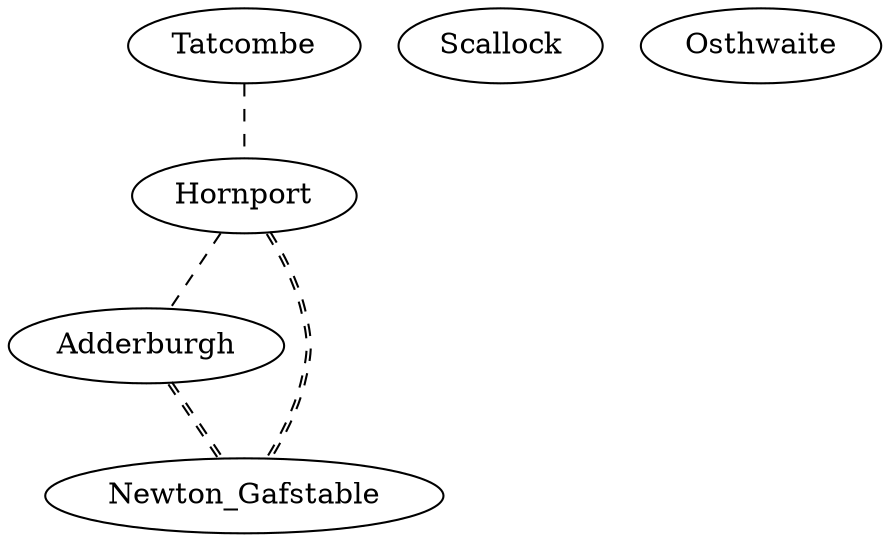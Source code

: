 graph Towns {
Hornport
Adderburgh
Tatcombe
Newton_Gafstable
Scallock
Osthwaite

Hornport -- Newton_Gafstable [style="dashed",color="black:black"]
Adderburgh -- Newton_Gafstable [style="dashed",color="black:black"]
Hornport -- Adderburgh [style="dashed"]
Tatcombe -- Hornport [style="dashed"]
}
